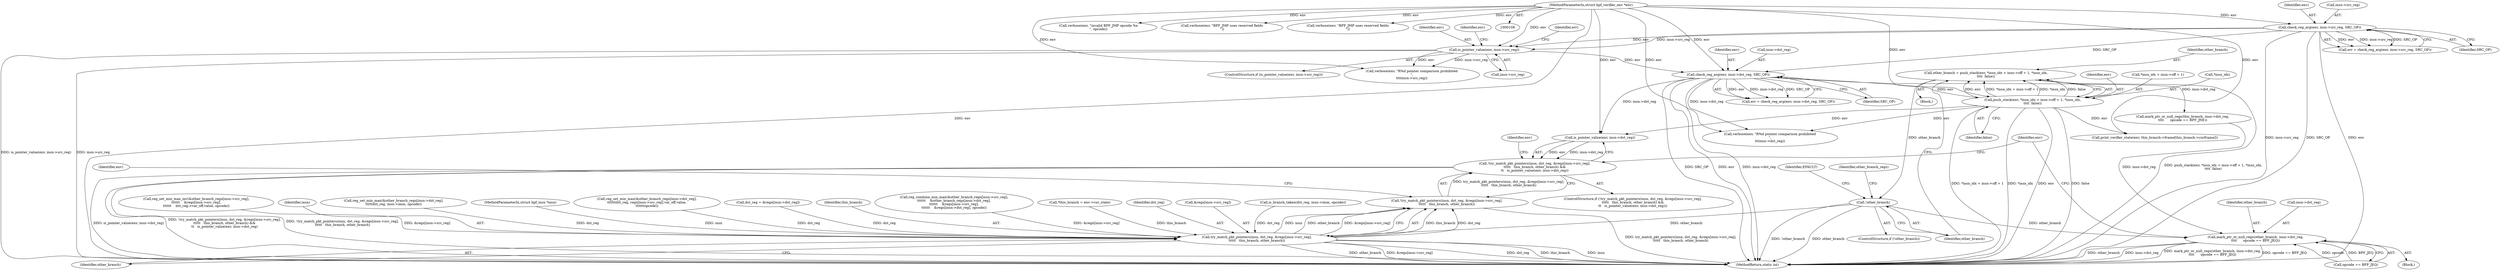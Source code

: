 digraph "0_linux_979d63d50c0c0f7bc537bf821e056cc9fe5abd38_0@integer" {
"1000276" [label="(Call,other_branch = push_stack(env, *insn_idx + insn->off + 1, *insn_idx,\n\t\t\t\t  false))"];
"1000278" [label="(Call,push_stack(env, *insn_idx + insn->off + 1, *insn_idx,\n\t\t\t\t  false))"];
"1000220" [label="(Call,check_reg_arg(env, insn->dst_reg, SRC_OP))"];
"1000188" [label="(Call,is_pointer_value(env, insn->src_reg))"];
"1000177" [label="(Call,check_reg_arg(env, insn->src_reg, SRC_OP))"];
"1000109" [label="(MethodParameterIn,struct bpf_verifier_env *env)"];
"1000292" [label="(Call,!other_branch)"];
"1000475" [label="(Call,mark_ptr_or_null_regs(other_branch, insn->dst_reg,\n\t\t\t\t      opcode == BPF_JEQ))"];
"1000487" [label="(Call,try_match_pkt_pointers(insn, dst_reg, &regs[insn->src_reg],\n\t\t\t\t\t   this_branch, other_branch))"];
"1000486" [label="(Call,!try_match_pkt_pointers(insn, dst_reg, &regs[insn->src_reg],\n\t\t\t\t\t   this_branch, other_branch))"];
"1000485" [label="(Call,!try_match_pkt_pointers(insn, dst_reg, &regs[insn->src_reg],\n\t\t\t\t\t   this_branch, other_branch) &&\n\t\t   is_pointer_value(env, insn->dst_reg))"];
"1000519" [label="(Call,print_verifier_state(env, this_branch->frame[this_branch->curframe]))"];
"1000498" [label="(Call,is_pointer_value(env, insn->dst_reg))"];
"1000195" [label="(Identifier,env)"];
"1000477" [label="(Call,insn->dst_reg)"];
"1000428" [label="(Call,reg_set_min_max(&other_branch_regs[insn->dst_reg],\n\t\t\t\t\tdst_reg, insn->imm, opcode))"];
"1000110" [label="(MethodParameterIn,struct bpf_insn *insn)"];
"1000342" [label="(Call,reg_set_min_max(&other_branch_regs[insn->dst_reg],\n\t\t\t\t\t\tdst_reg, regs[insn->src_reg].var_off.value,\n\t\t\t\t\t\topcode))"];
"1000476" [label="(Identifier,other_branch)"];
"1000277" [label="(Identifier,other_branch)"];
"1000230" [label="(Call,dst_reg = &regs[insn->dst_reg])"];
"1000187" [label="(ControlStructure,if (is_pointer_value(env, insn->src_reg)))"];
"1000486" [label="(Call,!try_match_pkt_pointers(insn, dst_reg, &regs[insn->src_reg],\n\t\t\t\t\t   this_branch, other_branch))"];
"1000179" [label="(Call,insn->src_reg)"];
"1000496" [label="(Identifier,this_branch)"];
"1000225" [label="(Identifier,SRC_OP)"];
"1000276" [label="(Call,other_branch = push_stack(env, *insn_idx + insn->off + 1, *insn_idx,\n\t\t\t\t  false))"];
"1000467" [label="(Call,mark_ptr_or_null_regs(this_branch, insn->dst_reg,\n\t\t\t\t      opcode == BPF_JNE))"];
"1000147" [label="(Call,verbose(env, \"invalid BPF_JMP opcode %x\n\", opcode))"];
"1000394" [label="(Call,reg_combine_min_max(&other_branch_regs[insn->src_reg],\n\t\t\t\t\t\t    &other_branch_regs[insn->dst_reg],\n\t\t\t\t\t\t    &regs[insn->src_reg],\n\t\t\t\t\t\t    &regs[insn->dst_reg], opcode))"];
"1000296" [label="(Identifier,EFAULT)"];
"1000290" [label="(Identifier,false)"];
"1000475" [label="(Call,mark_ptr_or_null_regs(other_branch, insn->dst_reg,\n\t\t\t\t      opcode == BPF_JEQ))"];
"1000516" [label="(Identifier,env)"];
"1000114" [label="(Call,*this_branch = env->cur_state)"];
"1000178" [label="(Identifier,env)"];
"1000292" [label="(Call,!other_branch)"];
"1000112" [label="(Block,)"];
"1000218" [label="(Call,err = check_reg_arg(env, insn->dst_reg, SRC_OP))"];
"1000177" [label="(Call,check_reg_arg(env, insn->src_reg, SRC_OP))"];
"1000291" [label="(ControlStructure,if (!other_branch))"];
"1000221" [label="(Identifier,env)"];
"1000279" [label="(Identifier,env)"];
"1000298" [label="(Identifier,other_branch_regs)"];
"1000489" [label="(Identifier,dst_reg)"];
"1000169" [label="(Call,verbose(env, \"BPF_JMP uses reserved fields\n\"))"];
"1000219" [label="(Identifier,err)"];
"1000194" [label="(Call,verbose(env, \"R%d pointer comparison prohibited\n\",\n\t\t\t\tinsn->src_reg))"];
"1000220" [label="(Call,check_reg_arg(env, insn->dst_reg, SRC_OP))"];
"1000175" [label="(Call,err = check_reg_arg(env, insn->src_reg, SRC_OP))"];
"1000280" [label="(Call,*insn_idx + insn->off + 1)"];
"1000212" [label="(Call,verbose(env, \"BPF_JMP uses reserved fields\n\"))"];
"1000466" [label="(Block,)"];
"1000490" [label="(Call,&regs[insn->src_reg])"];
"1000188" [label="(Call,is_pointer_value(env, insn->src_reg))"];
"1000485" [label="(Call,!try_match_pkt_pointers(insn, dst_reg, &regs[insn->src_reg],\n\t\t\t\t\t   this_branch, other_branch) &&\n\t\t   is_pointer_value(env, insn->dst_reg))"];
"1000504" [label="(Call,verbose(env, \"R%d pointer comparison prohibited\n\",\n\t\t\tinsn->dst_reg))"];
"1000249" [label="(Call,is_branch_taken(dst_reg, insn->imm, opcode))"];
"1000497" [label="(Identifier,other_branch)"];
"1000109" [label="(MethodParameterIn,struct bpf_verifier_env *env)"];
"1000499" [label="(Identifier,env)"];
"1000487" [label="(Call,try_match_pkt_pointers(insn, dst_reg, &regs[insn->src_reg],\n\t\t\t\t\t   this_branch, other_branch))"];
"1000182" [label="(Identifier,SRC_OP)"];
"1000480" [label="(Call,opcode == BPF_JEQ)"];
"1000366" [label="(Call,reg_set_min_max_inv(&other_branch_regs[insn->src_reg],\n\t\t\t\t\t\t    &regs[insn->src_reg],\n\t\t\t\t\t\t    dst_reg->var_off.value, opcode))"];
"1000530" [label="(MethodReturn,static int)"];
"1000488" [label="(Identifier,insn)"];
"1000484" [label="(ControlStructure,if (!try_match_pkt_pointers(insn, dst_reg, &regs[insn->src_reg],\n\t\t\t\t\t   this_branch, other_branch) &&\n\t\t   is_pointer_value(env, insn->dst_reg)))"];
"1000189" [label="(Identifier,env)"];
"1000505" [label="(Identifier,env)"];
"1000293" [label="(Identifier,other_branch)"];
"1000190" [label="(Call,insn->src_reg)"];
"1000222" [label="(Call,insn->dst_reg)"];
"1000278" [label="(Call,push_stack(env, *insn_idx + insn->off + 1, *insn_idx,\n\t\t\t\t  false))"];
"1000288" [label="(Call,*insn_idx)"];
"1000276" -> "1000112"  [label="AST: "];
"1000276" -> "1000278"  [label="CFG: "];
"1000277" -> "1000276"  [label="AST: "];
"1000278" -> "1000276"  [label="AST: "];
"1000293" -> "1000276"  [label="CFG: "];
"1000276" -> "1000530"  [label="DDG: push_stack(env, *insn_idx + insn->off + 1, *insn_idx,\n\t\t\t\t  false)"];
"1000278" -> "1000276"  [label="DDG: env"];
"1000278" -> "1000276"  [label="DDG: *insn_idx + insn->off + 1"];
"1000278" -> "1000276"  [label="DDG: *insn_idx"];
"1000278" -> "1000276"  [label="DDG: false"];
"1000276" -> "1000292"  [label="DDG: other_branch"];
"1000278" -> "1000290"  [label="CFG: "];
"1000279" -> "1000278"  [label="AST: "];
"1000280" -> "1000278"  [label="AST: "];
"1000288" -> "1000278"  [label="AST: "];
"1000290" -> "1000278"  [label="AST: "];
"1000278" -> "1000530"  [label="DDG: false"];
"1000278" -> "1000530"  [label="DDG: *insn_idx + insn->off + 1"];
"1000278" -> "1000530"  [label="DDG: *insn_idx"];
"1000278" -> "1000530"  [label="DDG: env"];
"1000220" -> "1000278"  [label="DDG: env"];
"1000109" -> "1000278"  [label="DDG: env"];
"1000278" -> "1000498"  [label="DDG: env"];
"1000278" -> "1000504"  [label="DDG: env"];
"1000278" -> "1000519"  [label="DDG: env"];
"1000220" -> "1000218"  [label="AST: "];
"1000220" -> "1000225"  [label="CFG: "];
"1000221" -> "1000220"  [label="AST: "];
"1000222" -> "1000220"  [label="AST: "];
"1000225" -> "1000220"  [label="AST: "];
"1000218" -> "1000220"  [label="CFG: "];
"1000220" -> "1000530"  [label="DDG: SRC_OP"];
"1000220" -> "1000530"  [label="DDG: env"];
"1000220" -> "1000530"  [label="DDG: insn->dst_reg"];
"1000220" -> "1000218"  [label="DDG: env"];
"1000220" -> "1000218"  [label="DDG: insn->dst_reg"];
"1000220" -> "1000218"  [label="DDG: SRC_OP"];
"1000188" -> "1000220"  [label="DDG: env"];
"1000109" -> "1000220"  [label="DDG: env"];
"1000177" -> "1000220"  [label="DDG: SRC_OP"];
"1000220" -> "1000467"  [label="DDG: insn->dst_reg"];
"1000220" -> "1000498"  [label="DDG: insn->dst_reg"];
"1000220" -> "1000504"  [label="DDG: insn->dst_reg"];
"1000188" -> "1000187"  [label="AST: "];
"1000188" -> "1000190"  [label="CFG: "];
"1000189" -> "1000188"  [label="AST: "];
"1000190" -> "1000188"  [label="AST: "];
"1000195" -> "1000188"  [label="CFG: "];
"1000219" -> "1000188"  [label="CFG: "];
"1000188" -> "1000530"  [label="DDG: is_pointer_value(env, insn->src_reg)"];
"1000188" -> "1000530"  [label="DDG: insn->src_reg"];
"1000177" -> "1000188"  [label="DDG: env"];
"1000177" -> "1000188"  [label="DDG: insn->src_reg"];
"1000109" -> "1000188"  [label="DDG: env"];
"1000188" -> "1000194"  [label="DDG: env"];
"1000188" -> "1000194"  [label="DDG: insn->src_reg"];
"1000177" -> "1000175"  [label="AST: "];
"1000177" -> "1000182"  [label="CFG: "];
"1000178" -> "1000177"  [label="AST: "];
"1000179" -> "1000177"  [label="AST: "];
"1000182" -> "1000177"  [label="AST: "];
"1000175" -> "1000177"  [label="CFG: "];
"1000177" -> "1000530"  [label="DDG: SRC_OP"];
"1000177" -> "1000530"  [label="DDG: env"];
"1000177" -> "1000530"  [label="DDG: insn->src_reg"];
"1000177" -> "1000175"  [label="DDG: env"];
"1000177" -> "1000175"  [label="DDG: insn->src_reg"];
"1000177" -> "1000175"  [label="DDG: SRC_OP"];
"1000109" -> "1000177"  [label="DDG: env"];
"1000109" -> "1000108"  [label="AST: "];
"1000109" -> "1000530"  [label="DDG: env"];
"1000109" -> "1000147"  [label="DDG: env"];
"1000109" -> "1000169"  [label="DDG: env"];
"1000109" -> "1000194"  [label="DDG: env"];
"1000109" -> "1000212"  [label="DDG: env"];
"1000109" -> "1000498"  [label="DDG: env"];
"1000109" -> "1000504"  [label="DDG: env"];
"1000109" -> "1000519"  [label="DDG: env"];
"1000292" -> "1000291"  [label="AST: "];
"1000292" -> "1000293"  [label="CFG: "];
"1000293" -> "1000292"  [label="AST: "];
"1000296" -> "1000292"  [label="CFG: "];
"1000298" -> "1000292"  [label="CFG: "];
"1000292" -> "1000530"  [label="DDG: !other_branch"];
"1000292" -> "1000530"  [label="DDG: other_branch"];
"1000292" -> "1000475"  [label="DDG: other_branch"];
"1000292" -> "1000487"  [label="DDG: other_branch"];
"1000475" -> "1000466"  [label="AST: "];
"1000475" -> "1000480"  [label="CFG: "];
"1000476" -> "1000475"  [label="AST: "];
"1000477" -> "1000475"  [label="AST: "];
"1000480" -> "1000475"  [label="AST: "];
"1000516" -> "1000475"  [label="CFG: "];
"1000475" -> "1000530"  [label="DDG: other_branch"];
"1000475" -> "1000530"  [label="DDG: insn->dst_reg"];
"1000475" -> "1000530"  [label="DDG: mark_ptr_or_null_regs(other_branch, insn->dst_reg,\n\t\t\t\t      opcode == BPF_JEQ)"];
"1000475" -> "1000530"  [label="DDG: opcode == BPF_JEQ"];
"1000467" -> "1000475"  [label="DDG: insn->dst_reg"];
"1000480" -> "1000475"  [label="DDG: opcode"];
"1000480" -> "1000475"  [label="DDG: BPF_JEQ"];
"1000487" -> "1000486"  [label="AST: "];
"1000487" -> "1000497"  [label="CFG: "];
"1000488" -> "1000487"  [label="AST: "];
"1000489" -> "1000487"  [label="AST: "];
"1000490" -> "1000487"  [label="AST: "];
"1000496" -> "1000487"  [label="AST: "];
"1000497" -> "1000487"  [label="AST: "];
"1000486" -> "1000487"  [label="CFG: "];
"1000487" -> "1000530"  [label="DDG: dst_reg"];
"1000487" -> "1000530"  [label="DDG: this_branch"];
"1000487" -> "1000530"  [label="DDG: insn"];
"1000487" -> "1000530"  [label="DDG: other_branch"];
"1000487" -> "1000530"  [label="DDG: &regs[insn->src_reg]"];
"1000487" -> "1000486"  [label="DDG: this_branch"];
"1000487" -> "1000486"  [label="DDG: dst_reg"];
"1000487" -> "1000486"  [label="DDG: insn"];
"1000487" -> "1000486"  [label="DDG: other_branch"];
"1000487" -> "1000486"  [label="DDG: &regs[insn->src_reg]"];
"1000110" -> "1000487"  [label="DDG: insn"];
"1000342" -> "1000487"  [label="DDG: dst_reg"];
"1000230" -> "1000487"  [label="DDG: dst_reg"];
"1000428" -> "1000487"  [label="DDG: dst_reg"];
"1000249" -> "1000487"  [label="DDG: dst_reg"];
"1000394" -> "1000487"  [label="DDG: &regs[insn->src_reg]"];
"1000366" -> "1000487"  [label="DDG: &regs[insn->src_reg]"];
"1000114" -> "1000487"  [label="DDG: this_branch"];
"1000486" -> "1000485"  [label="AST: "];
"1000499" -> "1000486"  [label="CFG: "];
"1000485" -> "1000486"  [label="CFG: "];
"1000486" -> "1000530"  [label="DDG: try_match_pkt_pointers(insn, dst_reg, &regs[insn->src_reg],\n\t\t\t\t\t   this_branch, other_branch)"];
"1000486" -> "1000485"  [label="DDG: try_match_pkt_pointers(insn, dst_reg, &regs[insn->src_reg],\n\t\t\t\t\t   this_branch, other_branch)"];
"1000485" -> "1000484"  [label="AST: "];
"1000485" -> "1000498"  [label="CFG: "];
"1000498" -> "1000485"  [label="AST: "];
"1000505" -> "1000485"  [label="CFG: "];
"1000516" -> "1000485"  [label="CFG: "];
"1000485" -> "1000530"  [label="DDG: !try_match_pkt_pointers(insn, dst_reg, &regs[insn->src_reg],\n\t\t\t\t\t   this_branch, other_branch)"];
"1000485" -> "1000530"  [label="DDG: is_pointer_value(env, insn->dst_reg)"];
"1000485" -> "1000530"  [label="DDG: !try_match_pkt_pointers(insn, dst_reg, &regs[insn->src_reg],\n\t\t\t\t\t   this_branch, other_branch) &&\n\t\t   is_pointer_value(env, insn->dst_reg)"];
"1000498" -> "1000485"  [label="DDG: env"];
"1000498" -> "1000485"  [label="DDG: insn->dst_reg"];
}
